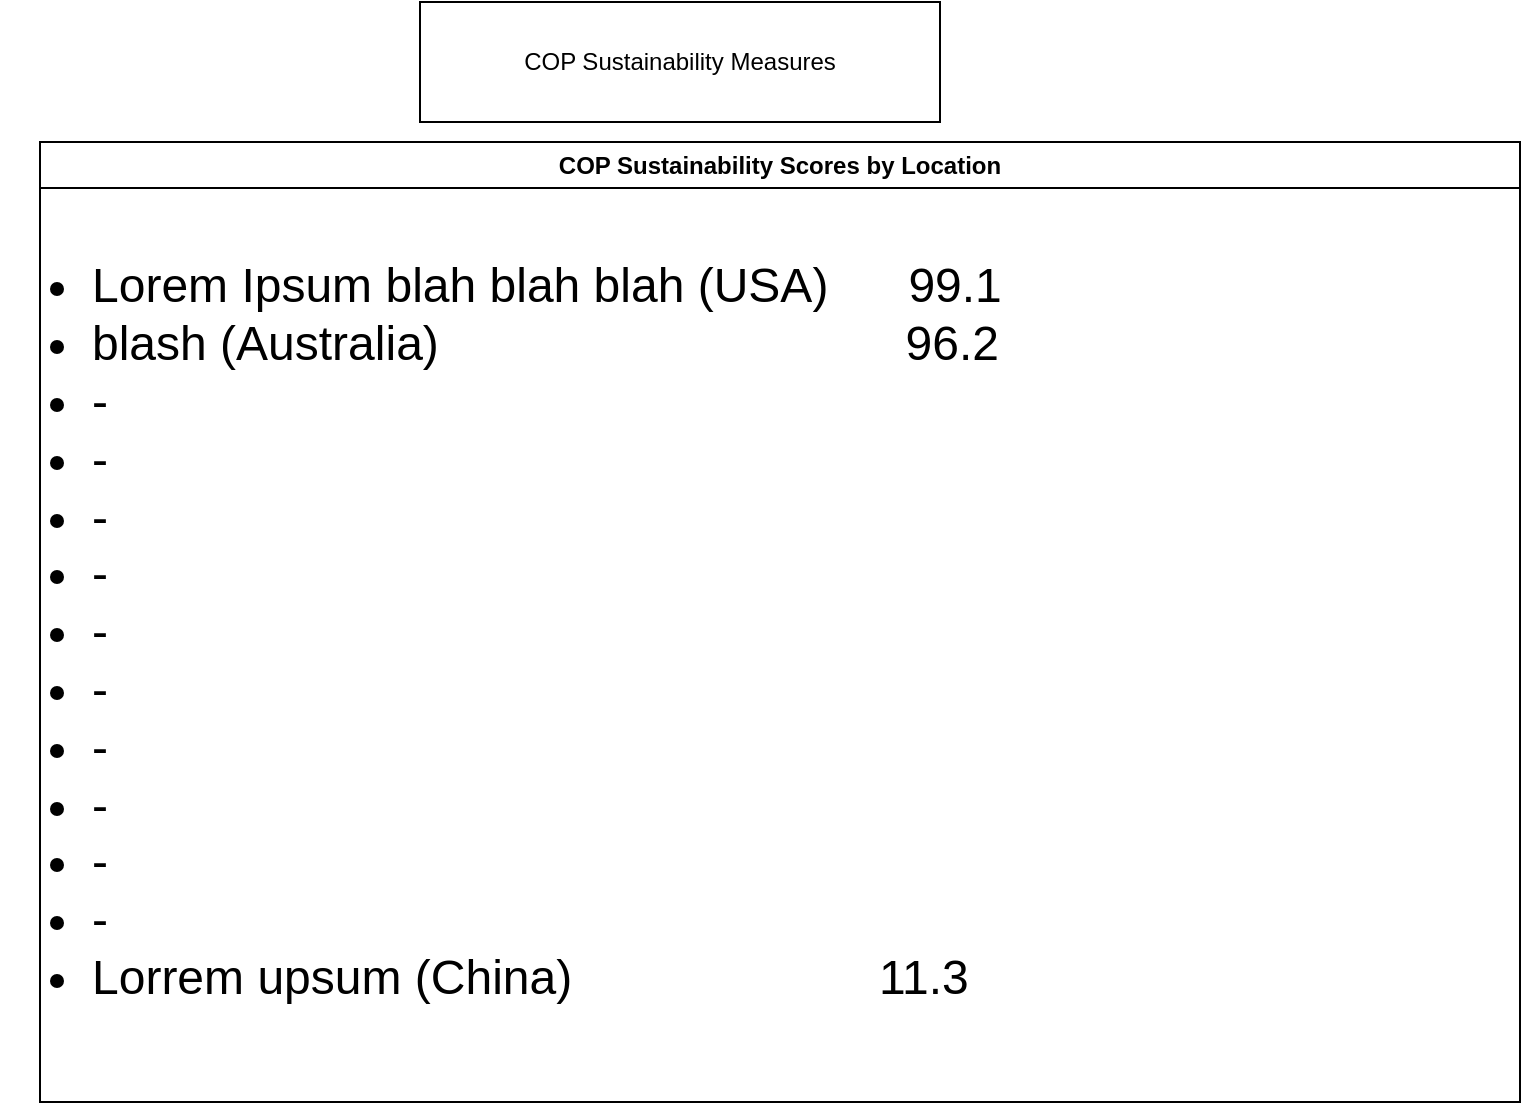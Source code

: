 <mxfile version="23.1.2" type="github">
  <diagram name="Page-1" id="25gj3pgJ0d__4b_vWqsy">
    <mxGraphModel dx="1221" dy="759" grid="1" gridSize="10" guides="1" tooltips="1" connect="1" arrows="1" fold="1" page="1" pageScale="1" pageWidth="850" pageHeight="1100" math="0" shadow="0">
      <root>
        <mxCell id="0" />
        <mxCell id="1" parent="0" />
        <mxCell id="dQ0n2q8zjUr6XplQNVSt-2" value="COP Sustainability Scores by Location" style="swimlane;whiteSpace=wrap;html=1;" vertex="1" parent="1">
          <mxGeometry x="60" y="80" width="740" height="480" as="geometry" />
        </mxCell>
        <mxCell id="dQ0n2q8zjUr6XplQNVSt-4" value="&lt;ul style=&quot;font-size: 24px;&quot;&gt;&lt;li&gt;Lorem Ipsum blah blah blah (USA)&amp;nbsp; &amp;nbsp; &amp;nbsp; 99.1&lt;/li&gt;&lt;li&gt;blash (Australia)&amp;nbsp; &amp;nbsp; &amp;nbsp; &amp;nbsp; &amp;nbsp; &amp;nbsp; &amp;nbsp; &amp;nbsp; &amp;nbsp; &amp;nbsp; &amp;nbsp; &amp;nbsp; &amp;nbsp; &amp;nbsp; &amp;nbsp; &amp;nbsp; &amp;nbsp; &amp;nbsp;96.2&lt;/li&gt;&lt;li&gt;-&lt;/li&gt;&lt;li&gt;-&lt;/li&gt;&lt;li&gt;-&lt;/li&gt;&lt;li&gt;-&lt;/li&gt;&lt;li&gt;-&lt;/li&gt;&lt;li&gt;-&lt;/li&gt;&lt;li&gt;-&lt;/li&gt;&lt;li&gt;-&lt;/li&gt;&lt;li&gt;-&lt;/li&gt;&lt;li&gt;-&lt;/li&gt;&lt;li&gt;Lorrem upsum (China)&amp;nbsp; &amp;nbsp; &amp;nbsp; &amp;nbsp; &amp;nbsp; &amp;nbsp; &amp;nbsp; &amp;nbsp; &amp;nbsp; &amp;nbsp; &amp;nbsp; &amp;nbsp;11.3&lt;/li&gt;&lt;/ul&gt;" style="text;strokeColor=none;fillColor=none;align=left;verticalAlign=middle;spacingLeft=4;spacingRight=4;overflow=hidden;points=[[0,0.5],[1,0.5]];portConstraint=eastwest;rotatable=0;whiteSpace=wrap;html=1;" vertex="1" parent="dQ0n2q8zjUr6XplQNVSt-2">
          <mxGeometry x="-20" y="20" width="740" height="450" as="geometry" />
        </mxCell>
        <mxCell id="dQ0n2q8zjUr6XplQNVSt-5" value="COP Sustainability Measures" style="rounded=0;whiteSpace=wrap;html=1;" vertex="1" parent="1">
          <mxGeometry x="250" y="10" width="260" height="60" as="geometry" />
        </mxCell>
      </root>
    </mxGraphModel>
  </diagram>
</mxfile>
